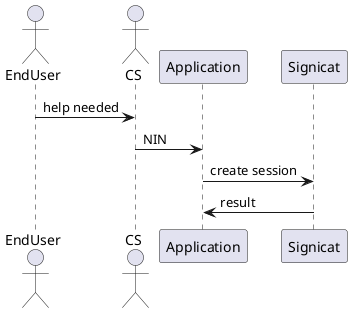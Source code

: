 @startuml
actor EndUser as endUser
actor     CS as CS
participant Application as Application
participant Signicat    as Signicat
endUser -> CS : help needed
CS -> Application : NIN 
Application -> Signicat : create session
Application <- Signicat : result
@enduml